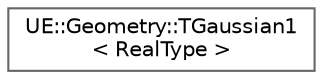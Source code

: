 digraph "Graphical Class Hierarchy"
{
 // INTERACTIVE_SVG=YES
 // LATEX_PDF_SIZE
  bgcolor="transparent";
  edge [fontname=Helvetica,fontsize=10,labelfontname=Helvetica,labelfontsize=10];
  node [fontname=Helvetica,fontsize=10,shape=box,height=0.2,width=0.4];
  rankdir="LR";
  Node0 [id="Node000000",label="UE::Geometry::TGaussian1\l\< RealType \>",height=0.2,width=0.4,color="grey40", fillcolor="white", style="filled",URL="$da/d92/classUE_1_1Geometry_1_1TGaussian1.html",tooltip="1D Gaussian"];
}

